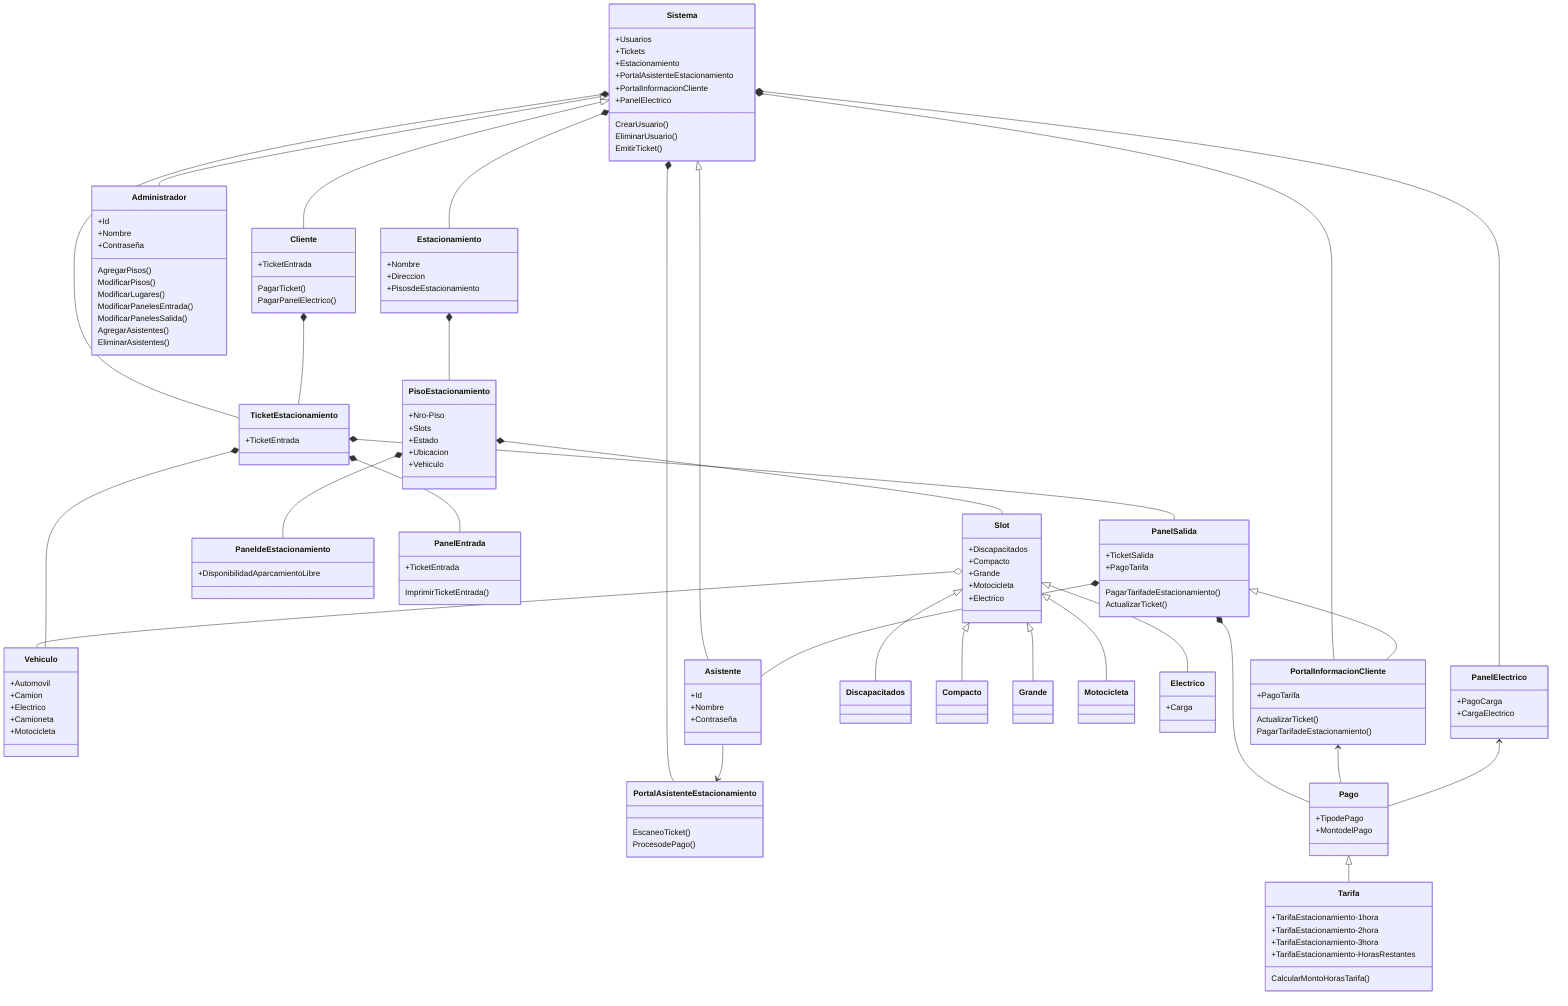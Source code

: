 classDiagram
    Estacionamiento *-- PisoEstacionamiento
    PisoEstacionamiento *-- Slot
    Slot o-- Vehiculo
    PisoEstacionamiento *-- PaneldeEstacionamiento
    
    Sistema *-- Estacionamiento
    Sistema *-- TicketEstacionamiento
    Sistema *-- PortalAsistenteEstacionamiento
    Sistema *-- PortalInformacionCliente
    Sistema *-- PanelElectrico

    Slot <|-- Discapacitados
    Slot <|-- Compacto
    Slot <|-- Grande
    Slot <|-- Motocicleta
    Slot <|-- Electrico
    
    Sistema <|-- Administrador
    Sistema <|-- Cliente
    Sistema <|-- Asistente
    
    Asistente --> PortalAsistenteEstacionamiento

    Cliente *-- TicketEstacionamiento

    TicketEstacionamiento *-- PanelEntrada
    TicketEstacionamiento *-- PanelSalida
    TicketEstacionamiento *-- Vehiculo

    PanelSalida *-- Asistente
    PanelSalida *-- Pago
    PanelSalida <|-- PortalInformacionCliente    

    PortalInformacionCliente <-- Pago

    PanelElectrico <-- Pago

    Pago <|-- Tarifa

    class Sistema
    Sistema: +Usuarios
    Sistema: +Tickets
    Sistema: +Estacionamiento
    Sistema: +PortalAsistenteEstacionamiento
    Sistema: +PortalInformacionCliente
    Sistema: +PanelElectrico
    Sistema: CrearUsuario()
    Sistema: EliminarUsuario()
    Sistema: EmitirTicket()

    class Estacionamiento
    Estacionamiento: +Nombre
    Estacionamiento: +Direccion
    Estacionamiento: +PisosdeEstacionamiento

    class PisoEstacionamiento
    PisoEstacionamiento: +Nro-Piso
    PisoEstacionamiento: +Slots
    PisoEstacionamiento: +Estado
    PisoEstacionamiento: +Ubicacion
    PisoEstacionamiento: +Vehiculo

    class Slot
    Slot: +Discapacitados
    Slot: +Compacto
    Slot: +Grande
    Slot: +Motocicleta
    Slot: +Electrico
    
    class Discapacitados

    class Compacto
    
    class Grande
    
    class Motocicleta
    
    class Electrico
    Electrico: +Carga

    class Vehiculo
    Vehiculo: +Automovil
    Vehiculo: +Camion
    Vehiculo: +Electrico
    Vehiculo: +Camioneta
    Vehiculo: +Motocicleta

    class Administrador
    Administrador: +Id
    Administrador: +Nombre
    Administrador: +Contraseña
    Administrador: AgregarPisos()
    Administrador: ModificarPisos()
    Administrador: ModificarLugares()
    Administrador: ModificarPanelesEntrada()
    Administrador: ModificarPanelesSalida()
    Administrador: AgregarAsistentes()
    Administrador: EliminarAsistentes()

    class Asistente
    Asistente: +Id
    Asistente: +Nombre
    Asistente: +Contraseña
    
    class Cliente
    Cliente: +TicketEntrada
    Cliente: PagarTicket()
    Cliente: PagarPanelElectrico()

    class TicketEstacionamiento
    TicketEstacionamiento: +TicketEntrada

    class PanelEntrada
    PanelEntrada: +TicketEntrada
    PanelEntrada: ImprimirTicketEntrada()

    class PanelSalida
    PanelSalida: +TicketSalida
    PanelSalida: +PagoTarifa
    PanelSalida: PagarTarifadeEstacionamiento()
    PanelSalida: ActualizarTicket()

    class Pago
    Pago: +TipodePago
    Pago: +MontodelPago

    class Tarifa
    Tarifa: +TarifaEstacionamiento-1hora
    Tarifa: +TarifaEstacionamiento-2hora
    Tarifa: +TarifaEstacionamiento-3hora
    Tarifa: +TarifaEstacionamiento-HorasRestantes
    Tarifa: CalcularMontoHorasTarifa()

    class PaneldeEstacionamiento
    PaneldeEstacionamiento: +DisponibilidadAparcamientoLibre

    class PortalAsistenteEstacionamiento
    PortalAsistenteEstacionamiento: EscaneoTicket()
    PortalAsistenteEstacionamiento: ProcesodePago()

    class PortalInformacionCliente
    PortalInformacionCliente: +PagoTarifa
    PortalInformacionCliente: ActualizarTicket()
    PortalInformacionCliente: PagarTarifadeEstacionamiento()

    class PanelElectrico
    PanelElectrico: +PagoCarga
    PanelElectrico: +CargaElectrico